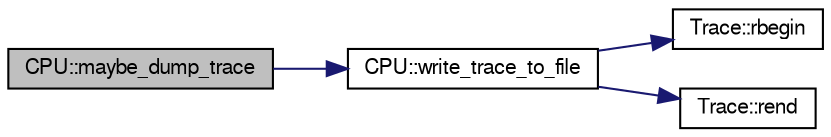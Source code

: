 digraph G
{
  edge [fontname="FreeSans",fontsize="10",labelfontname="FreeSans",labelfontsize="10"];
  node [fontname="FreeSans",fontsize="10",shape=record];
  rankdir=LR;
  Node1 [label="CPU::maybe_dump_trace",height=0.2,width=0.4,color="black", fillcolor="grey75", style="filled" fontcolor="black"];
  Node1 -> Node2 [color="midnightblue",fontsize="10",style="solid"];
  Node2 [label="CPU::write_trace_to_file",height=0.2,width=0.4,color="black", fillcolor="white", style="filled",URL="$classCPU.html#acd376de653b6c7bbf81fc3bb0e359563"];
  Node2 -> Node3 [color="midnightblue",fontsize="10",style="solid"];
  Node3 [label="Trace::rbegin",height=0.2,width=0.4,color="black", fillcolor="white", style="filled",URL="$classTrace.html#aecfd5dcb23567239137fc3a0b8b95a07"];
  Node2 -> Node4 [color="midnightblue",fontsize="10",style="solid"];
  Node4 [label="Trace::rend",height=0.2,width=0.4,color="black", fillcolor="white", style="filled",URL="$classTrace.html#a37e3f1074220029b6f693bafcc99dccf"];
}
